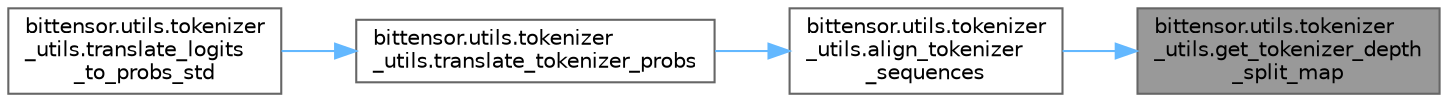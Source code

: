 digraph "bittensor.utils.tokenizer_utils.get_tokenizer_depth_split_map"
{
 // LATEX_PDF_SIZE
  bgcolor="transparent";
  edge [fontname=Helvetica,fontsize=10,labelfontname=Helvetica,labelfontsize=10];
  node [fontname=Helvetica,fontsize=10,shape=box,height=0.2,width=0.4];
  rankdir="RL";
  Node1 [label="bittensor.utils.tokenizer\l_utils.get_tokenizer_depth\l_split_map",height=0.2,width=0.4,color="gray40", fillcolor="grey60", style="filled", fontcolor="black",tooltip=" "];
  Node1 -> Node2 [dir="back",color="steelblue1",style="solid"];
  Node2 [label="bittensor.utils.tokenizer\l_utils.align_tokenizer\l_sequences",height=0.2,width=0.4,color="grey40", fillcolor="white", style="filled",URL="$namespacebittensor_1_1utils_1_1tokenizer__utils.html#a8a5ed01b4d5f6883475c9db9f896edbe",tooltip=" "];
  Node2 -> Node3 [dir="back",color="steelblue1",style="solid"];
  Node3 [label="bittensor.utils.tokenizer\l_utils.translate_tokenizer_probs",height=0.2,width=0.4,color="grey40", fillcolor="white", style="filled",URL="$namespacebittensor_1_1utils_1_1tokenizer__utils.html#ac2ac0a649cfc204c56ad13913288a4f4",tooltip=" "];
  Node3 -> Node4 [dir="back",color="steelblue1",style="solid"];
  Node4 [label="bittensor.utils.tokenizer\l_utils.translate_logits\l_to_probs_std",height=0.2,width=0.4,color="grey40", fillcolor="white", style="filled",URL="$namespacebittensor_1_1utils_1_1tokenizer__utils.html#a7c296be466fd118c374bf1480d26904b",tooltip=" "];
}
